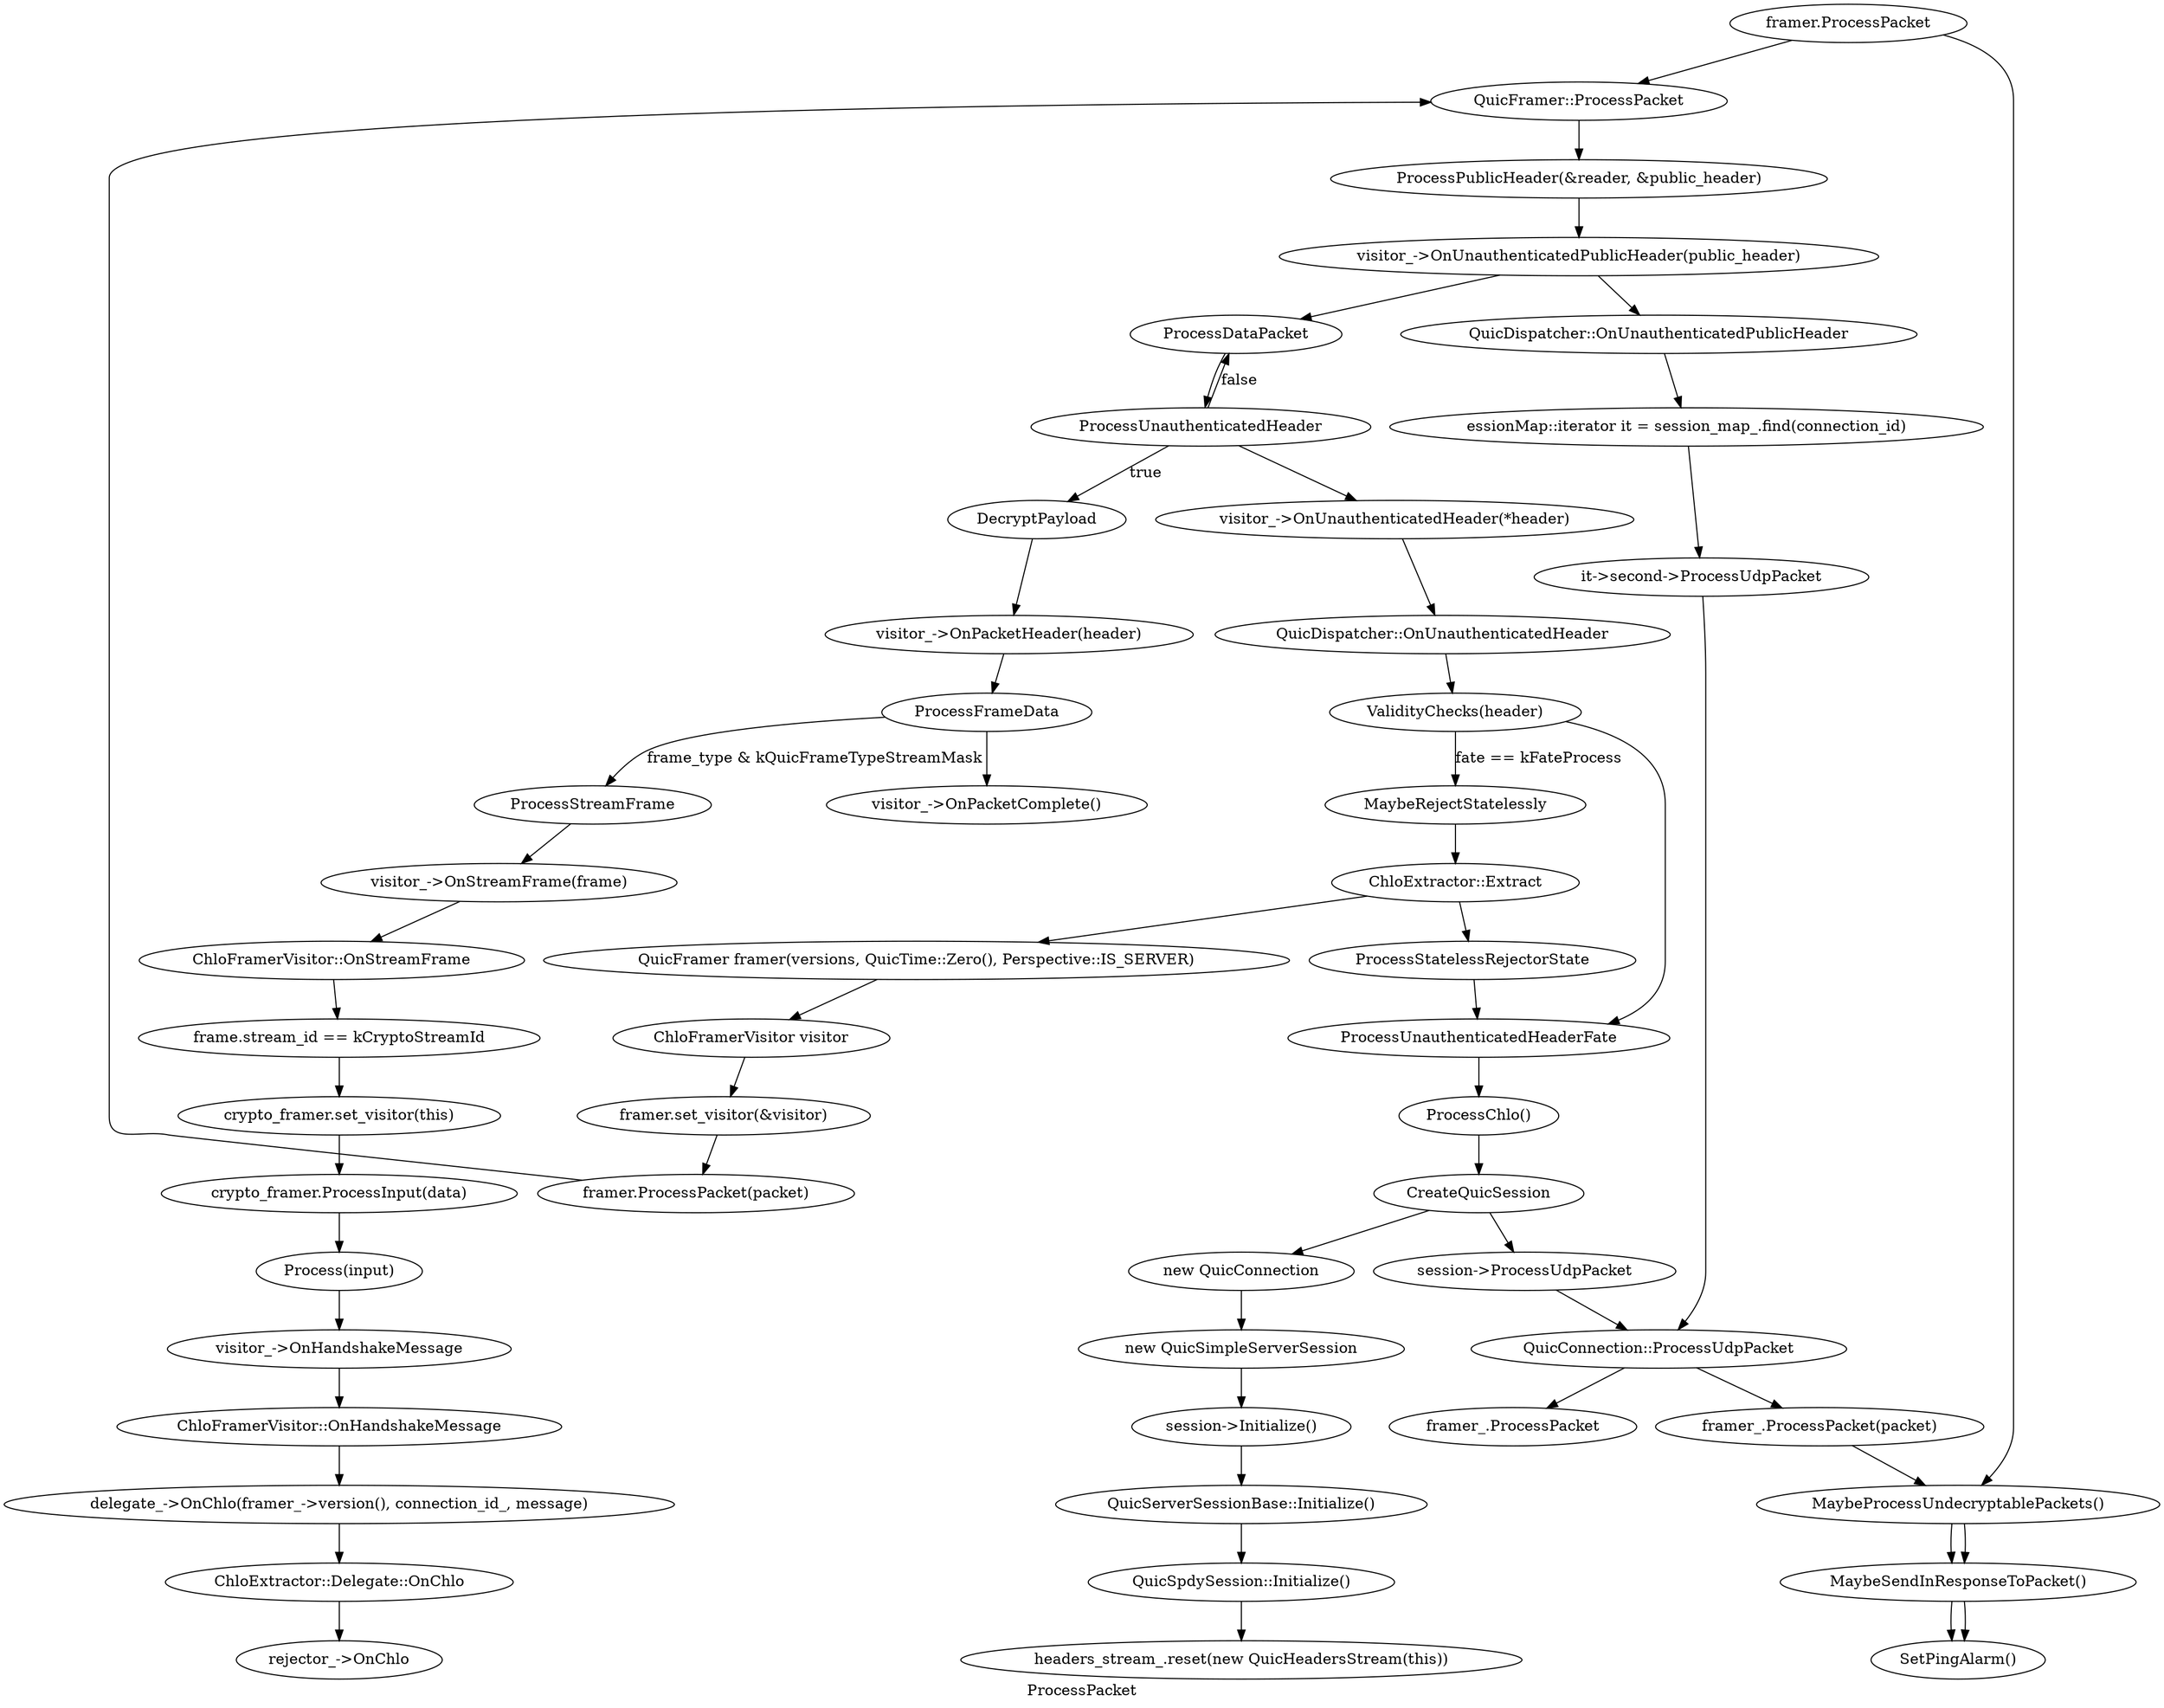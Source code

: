 digraph handshake {
	label="ProcessPacket";
	"QuicFramer::ProcessPacket"->"ProcessPublicHeader(&reader, &public_header)";
	"ProcessPublicHeader(&reader, &public_header)"->"visitor_->OnUnauthenticatedPublicHeader(public_header)";
	"visitor_->OnUnauthenticatedPublicHeader(public_header)" -> "QuicDispatcher::OnUnauthenticatedPublicHeader";
	"visitor_->OnUnauthenticatedPublicHeader(public_header)"->"ProcessDataPacket";
/*QuicFramer::ProcessDataPacket
ProcessUnauthenticatedHeader
visitor_->OnUnauthenticatedHeader
QuicDispatcher::OnUnauthenticatedHeader
MaybeRejectStatelessly(connection_id, header)
ChloExtractor::Extract
ProcessStatelessRejectorState
*/
subgraph ProcessDataPacket {
	label = "ProcessDataPacket";
	"ProcessDataPacket"->"ProcessUnauthenticatedHeader";
	"ProcessUnauthenticatedHeader" ->"DecryptPayload"[label="true"];
	"ProcessUnauthenticatedHeader" ->"ProcessDataPacket"[label="false"];
	"DecryptPayload"->"visitor_->OnPacketHeader(header)";
	"visitor_->OnPacketHeader(header)"->"ProcessFrameData";
	"ProcessFrameData"->"visitor_->OnPacketComplete()";
}
subgraph ProcessFrameData {
	label="ProcessFrameData";
	"ProcessFrameData"->"ProcessStreamFrame"[label="frame_type & kQuicFrameTypeStreamMask"];
	"ProcessStreamFrame"->"visitor_->OnStreamFrame(frame)";
	"visitor_->OnStreamFrame(frame)"->"ChloFramerVisitor::OnStreamFrame";
}
subgraph ChloFramerVisitorOnStreamFrame {
	label="ChloFramerVisitor::OnStreamFrame";
	"ChloFramerVisitor::OnStreamFrame"->"frame.stream_id == kCryptoStreamId";
	"frame.stream_id == kCryptoStreamId"->"crypto_framer.set_visitor(this)"
	"crypto_framer.set_visitor(this)"->"crypto_framer.ProcessInput(data)";
}

subgraph crypto_framerProcessInput{
	label="crypto_framer.ProcessInput(data)";
	"crypto_framer.ProcessInput(data)"->"Process(input)";
	"Process(input)"->"visitor_->OnHandshakeMessage";
	"visitor_->OnHandshakeMessage"->"ChloFramerVisitor::OnHandshakeMessage";
}
subgraph ChloFramerVisitorOnHandshakeMessage {
	label = "ChloFramerVisitor::OnHandshakeMessage";
	"ChloFramerVisitor::OnHandshakeMessage"->"delegate_->OnChlo(framer_->version(), connection_id_, message)";
	"delegate_->OnChlo(framer_->version(), connection_id_, message)"->"ChloExtractor::Delegate::OnChlo";
}
subgraph ChloExtractorDelegateOnChlo {
	label = "ChloExtractor::Delegate::OnChlo";
	"ChloExtractor::Delegate::OnChlo"->"rejector_->OnChlo";
}
subgraph OnUnauthenticatedPublicHeader {
	label="OnUnauthenticatedPublicHeader";
	"QuicDispatcher::OnUnauthenticatedPublicHeader"->"essionMap::iterator it = session_map_.find(connection_id)";
	"essionMap::iterator it = session_map_.find(connection_id)"->"it->second->ProcessUdpPacket";
	"it->second->ProcessUdpPacket"->"QuicConnection::ProcessUdpPacket";
	"QuicConnection::ProcessUdpPacket"->"framer_.ProcessPacket(packet)";
	"framer_.ProcessPacket(packet)"->"MaybeProcessUndecryptablePackets()";
	"MaybeProcessUndecryptablePackets()"->"MaybeSendInResponseToPacket()";
	"MaybeSendInResponseToPacket()"->"SetPingAlarm()";
}

subgraph ProcessUnauthenticatedHeader {
	label="ProcessUnauthenticatedHeader";
	"ProcessUnauthenticatedHeader"->"visitor_->OnUnauthenticatedHeader(*header)";
	"visitor_->OnUnauthenticatedHeader(*header)"->"QuicDispatcher::OnUnauthenticatedHeader";
}
subgraph DispatcherOnUnauthenticatedHeader{
	label="QuicDispatcher::OnUnauthenticatedHeader";
	"QuicDispatcher::OnUnauthenticatedHeader"->"ValidityChecks(header)";
	"ValidityChecks(header)"->"MaybeRejectStatelessly"[label="fate == kFateProcess"];
	"ValidityChecks(header)"->"ProcessUnauthenticatedHeaderFate";
}
subgraph MaybeRejectStatelessly {
	label="MaybeRejectStatelessly";
	"MaybeRejectStatelessly"->"ChloExtractor::Extract";
	"ChloExtractor::Extract"->"ProcessStatelessRejectorState";
}

subgraph ProcessStatelessRejectorState {
	label = "ProcessStatelessRejectorState";
	"ProcessStatelessRejectorState"->"ProcessUnauthenticatedHeaderFate";

}

subgraph ProcessUnauthenticatedHeaderFate {
	label = "ProcessUnauthenticatedHeaderFate";
	"ProcessUnauthenticatedHeaderFate"->"ProcessChlo()";
}

subgraph ProcessChlo {
	label = "ProcessChlo";
	"ProcessChlo()"->"CreateQuicSession"; 
	"CreateQuicSession"->"session->ProcessUdpPacket";
}
subgraph sessionProcessUdpPacket {
	label = "session->ProcessUdpPacket";
	"session->ProcessUdpPacket"->"QuicConnection::ProcessUdpPacket";
	"QuicConnection::ProcessUdpPacket"->"framer_.ProcessPacket";
	"framer.ProcessPacket"->"QuicFramer::ProcessPacket";
	"framer.ProcessPacket"->"MaybeProcessUndecryptablePackets()";
	"MaybeProcessUndecryptablePackets()"->"MaybeSendInResponseToPacket()";
	"MaybeSendInResponseToPacket()"->"SetPingAlarm()";
}
subgraph CreateQuicSession {
	label = "CreateQuicSession";
	"CreateQuicSession"->"new QuicConnection";
	"new QuicConnection"->"new QuicSimpleServerSession";
	"new QuicSimpleServerSession"->"session->Initialize()";
	"session->Initialize()"->"QuicServerSessionBase::Initialize()";
}

subgraph sessionInitialize {
	label = "session->Initialize()";
	"QuicServerSessionBase::Initialize()"->"QuicSpdySession::Initialize()";
}

subgraph "QuicSpdySessionInitialize" {
	label = "QuicSpdySession::Initialize";
	"QuicSpdySession::Initialize()"->"headers_stream_.reset(new QuicHeadersStream(this))";
}


subgraph ChloExtractorExtract {
	"ChloExtractor::Extract"->"QuicFramer framer(versions, QuicTime::Zero(), Perspective::IS_SERVER)";
	"QuicFramer framer(versions, QuicTime::Zero(), Perspective::IS_SERVER)"->"ChloFramerVisitor visitor";
	"ChloFramerVisitor visitor"->"framer.set_visitor(&visitor)";
	"framer.set_visitor(&visitor)"->"framer.ProcessPacket(packet)";
	"framer.ProcessPacket(packet)"->"QuicFramer::ProcessPacket";
}
}
